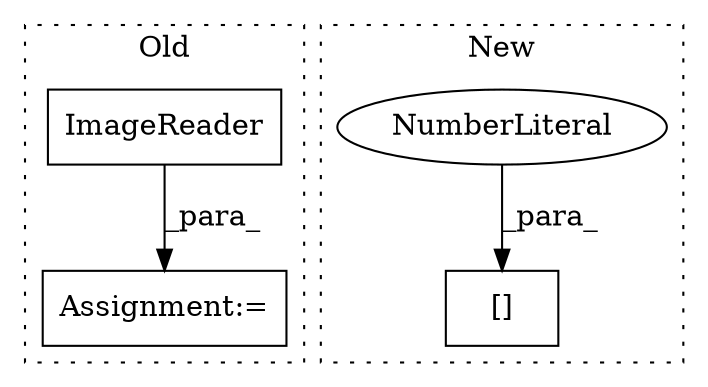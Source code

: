 digraph G {
subgraph cluster0 {
1 [label="ImageReader" a="32" s="4678,4705" l="12,1" shape="box"];
4 [label="Assignment:=" a="7" s="4677" l="1" shape="box"];
label = "Old";
style="dotted";
}
subgraph cluster1 {
2 [label="[]" a="2" s="6884,6898" l="13,1" shape="box"];
3 [label="NumberLiteral" a="34" s="6897" l="1" shape="ellipse"];
label = "New";
style="dotted";
}
1 -> 4 [label="_para_"];
3 -> 2 [label="_para_"];
}